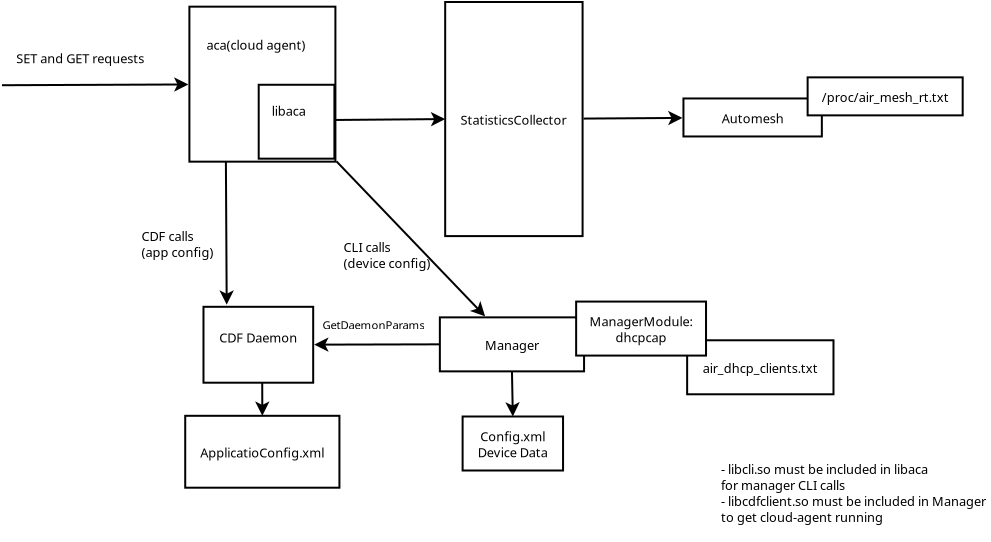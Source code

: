 <?xml version="1.0" encoding="UTF-8"?>
<dia:diagram xmlns:dia="http://www.lysator.liu.se/~alla/dia/">
  <dia:layer name="Background" visible="true" active="true">
    <dia:group>
      <dia:object type="Flowchart - Box" version="0" id="O0">
        <dia:attribute name="obj_pos">
          <dia:point val="12.044,8.901"/>
        </dia:attribute>
        <dia:attribute name="obj_bb">
          <dia:rectangle val="11.994,8.851;18.964,20.657"/>
        </dia:attribute>
        <dia:attribute name="elem_corner">
          <dia:point val="12.044,8.901"/>
        </dia:attribute>
        <dia:attribute name="elem_width">
          <dia:real val="6.87"/>
        </dia:attribute>
        <dia:attribute name="elem_height">
          <dia:real val="11.705"/>
        </dia:attribute>
        <dia:attribute name="show_background">
          <dia:boolean val="true"/>
        </dia:attribute>
        <dia:attribute name="padding">
          <dia:real val="0.5"/>
        </dia:attribute>
        <dia:attribute name="text">
          <dia:composite type="text">
            <dia:attribute name="string">
              <dia:string>#StatisticsCollector#</dia:string>
            </dia:attribute>
            <dia:attribute name="font">
              <dia:font family="sans" style="0" name="Helvetica"/>
            </dia:attribute>
            <dia:attribute name="height">
              <dia:real val="0.8"/>
            </dia:attribute>
            <dia:attribute name="pos">
              <dia:point val="15.479,14.949"/>
            </dia:attribute>
            <dia:attribute name="color">
              <dia:color val="#000000"/>
            </dia:attribute>
            <dia:attribute name="alignment">
              <dia:enum val="1"/>
            </dia:attribute>
          </dia:composite>
        </dia:attribute>
      </dia:object>
      <dia:group>
        <dia:object type="Flowchart - Box" version="0" id="O1">
          <dia:attribute name="obj_pos">
            <dia:point val="-0.745,9.134"/>
          </dia:attribute>
          <dia:attribute name="obj_bb">
            <dia:rectangle val="-0.795,9.084;6.605,16.934"/>
          </dia:attribute>
          <dia:attribute name="elem_corner">
            <dia:point val="-0.745,9.134"/>
          </dia:attribute>
          <dia:attribute name="elem_width">
            <dia:real val="7.3"/>
          </dia:attribute>
          <dia:attribute name="elem_height">
            <dia:real val="7.75"/>
          </dia:attribute>
          <dia:attribute name="show_background">
            <dia:boolean val="true"/>
          </dia:attribute>
          <dia:attribute name="padding">
            <dia:real val="0.5"/>
          </dia:attribute>
          <dia:attribute name="text">
            <dia:composite type="text">
              <dia:attribute name="string">
                <dia:string>##</dia:string>
              </dia:attribute>
              <dia:attribute name="font">
                <dia:font family="sans" style="0" name="Helvetica"/>
              </dia:attribute>
              <dia:attribute name="height">
                <dia:real val="0.8"/>
              </dia:attribute>
              <dia:attribute name="pos">
                <dia:point val="2.905,13.204"/>
              </dia:attribute>
              <dia:attribute name="color">
                <dia:color val="#000000"/>
              </dia:attribute>
              <dia:attribute name="alignment">
                <dia:enum val="1"/>
              </dia:attribute>
            </dia:composite>
          </dia:attribute>
        </dia:object>
        <dia:object type="Flowchart - Box" version="0" id="O2">
          <dia:attribute name="obj_pos">
            <dia:point val="2.72,13.039"/>
          </dia:attribute>
          <dia:attribute name="obj_bb">
            <dia:rectangle val="2.67,12.989;6.555,16.784"/>
          </dia:attribute>
          <dia:attribute name="elem_corner">
            <dia:point val="2.72,13.039"/>
          </dia:attribute>
          <dia:attribute name="elem_width">
            <dia:real val="3.785"/>
          </dia:attribute>
          <dia:attribute name="elem_height">
            <dia:real val="3.695"/>
          </dia:attribute>
          <dia:attribute name="show_background">
            <dia:boolean val="true"/>
          </dia:attribute>
          <dia:attribute name="padding">
            <dia:real val="0.5"/>
          </dia:attribute>
          <dia:attribute name="text">
            <dia:composite type="text">
              <dia:attribute name="string">
                <dia:string>##</dia:string>
              </dia:attribute>
              <dia:attribute name="font">
                <dia:font family="sans" style="0" name="Helvetica"/>
              </dia:attribute>
              <dia:attribute name="height">
                <dia:real val="0.8"/>
              </dia:attribute>
              <dia:attribute name="pos">
                <dia:point val="4.613,15.081"/>
              </dia:attribute>
              <dia:attribute name="color">
                <dia:color val="#000000"/>
              </dia:attribute>
              <dia:attribute name="alignment">
                <dia:enum val="1"/>
              </dia:attribute>
            </dia:composite>
          </dia:attribute>
        </dia:object>
        <dia:object type="Standard - Text" version="1" id="O3">
          <dia:attribute name="obj_pos">
            <dia:point val="0.105,11.284"/>
          </dia:attribute>
          <dia:attribute name="obj_bb">
            <dia:rectangle val="0.105,10.689;5.53,11.434"/>
          </dia:attribute>
          <dia:attribute name="text">
            <dia:composite type="text">
              <dia:attribute name="string">
                <dia:string>#aca(cloud agent)#</dia:string>
              </dia:attribute>
              <dia:attribute name="font">
                <dia:font family="sans" style="0" name="Helvetica"/>
              </dia:attribute>
              <dia:attribute name="height">
                <dia:real val="0.8"/>
              </dia:attribute>
              <dia:attribute name="pos">
                <dia:point val="0.105,11.284"/>
              </dia:attribute>
              <dia:attribute name="color">
                <dia:color val="#000000"/>
              </dia:attribute>
              <dia:attribute name="alignment">
                <dia:enum val="0"/>
              </dia:attribute>
            </dia:composite>
          </dia:attribute>
          <dia:attribute name="valign">
            <dia:enum val="3"/>
          </dia:attribute>
        </dia:object>
        <dia:object type="Standard - Text" version="1" id="O4">
          <dia:attribute name="obj_pos">
            <dia:point val="3.37,14.584"/>
          </dia:attribute>
          <dia:attribute name="obj_bb">
            <dia:rectangle val="3.37,13.989;5.27,14.734"/>
          </dia:attribute>
          <dia:attribute name="text">
            <dia:composite type="text">
              <dia:attribute name="string">
                <dia:string>#libaca#</dia:string>
              </dia:attribute>
              <dia:attribute name="font">
                <dia:font family="sans" style="0" name="Helvetica"/>
              </dia:attribute>
              <dia:attribute name="height">
                <dia:real val="0.8"/>
              </dia:attribute>
              <dia:attribute name="pos">
                <dia:point val="3.37,14.584"/>
              </dia:attribute>
              <dia:attribute name="color">
                <dia:color val="#000000"/>
              </dia:attribute>
              <dia:attribute name="alignment">
                <dia:enum val="0"/>
              </dia:attribute>
            </dia:composite>
          </dia:attribute>
          <dia:attribute name="valign">
            <dia:enum val="3"/>
          </dia:attribute>
        </dia:object>
      </dia:group>
      <dia:group>
        <dia:object type="Flowchart - Box" version="0" id="O5">
          <dia:attribute name="obj_pos">
            <dia:point val="23.957,13.724"/>
          </dia:attribute>
          <dia:attribute name="obj_bb">
            <dia:rectangle val="23.907,13.674;30.927,15.674"/>
          </dia:attribute>
          <dia:attribute name="elem_corner">
            <dia:point val="23.957,13.724"/>
          </dia:attribute>
          <dia:attribute name="elem_width">
            <dia:real val="6.92"/>
          </dia:attribute>
          <dia:attribute name="elem_height">
            <dia:real val="1.9"/>
          </dia:attribute>
          <dia:attribute name="show_background">
            <dia:boolean val="true"/>
          </dia:attribute>
          <dia:attribute name="padding">
            <dia:real val="0.5"/>
          </dia:attribute>
          <dia:attribute name="text">
            <dia:composite type="text">
              <dia:attribute name="string">
                <dia:string>#Automesh#</dia:string>
              </dia:attribute>
              <dia:attribute name="font">
                <dia:font family="sans" style="0" name="Helvetica"/>
              </dia:attribute>
              <dia:attribute name="height">
                <dia:real val="0.8"/>
              </dia:attribute>
              <dia:attribute name="pos">
                <dia:point val="27.417,14.869"/>
              </dia:attribute>
              <dia:attribute name="color">
                <dia:color val="#000000"/>
              </dia:attribute>
              <dia:attribute name="alignment">
                <dia:enum val="1"/>
              </dia:attribute>
            </dia:composite>
          </dia:attribute>
        </dia:object>
        <dia:object type="Flowchart - Box" version="0" id="O6">
          <dia:attribute name="obj_pos">
            <dia:point val="30.166,12.669"/>
          </dia:attribute>
          <dia:attribute name="obj_bb">
            <dia:rectangle val="30.116,12.619;37.969,14.619"/>
          </dia:attribute>
          <dia:attribute name="elem_corner">
            <dia:point val="30.166,12.669"/>
          </dia:attribute>
          <dia:attribute name="elem_width">
            <dia:real val="7.753"/>
          </dia:attribute>
          <dia:attribute name="elem_height">
            <dia:real val="1.9"/>
          </dia:attribute>
          <dia:attribute name="show_background">
            <dia:boolean val="true"/>
          </dia:attribute>
          <dia:attribute name="padding">
            <dia:real val="0.5"/>
          </dia:attribute>
          <dia:attribute name="text">
            <dia:composite type="text">
              <dia:attribute name="string">
                <dia:string>#/proc/air_mesh_rt.txt#</dia:string>
              </dia:attribute>
              <dia:attribute name="font">
                <dia:font family="sans" style="0" name="Helvetica"/>
              </dia:attribute>
              <dia:attribute name="height">
                <dia:real val="0.8"/>
              </dia:attribute>
              <dia:attribute name="pos">
                <dia:point val="34.042,13.814"/>
              </dia:attribute>
              <dia:attribute name="color">
                <dia:color val="#000000"/>
              </dia:attribute>
              <dia:attribute name="alignment">
                <dia:enum val="1"/>
              </dia:attribute>
            </dia:composite>
          </dia:attribute>
        </dia:object>
      </dia:group>
      <dia:object type="Flowchart - Box" version="0" id="O7">
        <dia:attribute name="obj_pos">
          <dia:point val="11.778,24.669"/>
        </dia:attribute>
        <dia:attribute name="obj_bb">
          <dia:rectangle val="11.728,24.619;19.038,27.419"/>
        </dia:attribute>
        <dia:attribute name="elem_corner">
          <dia:point val="11.778,24.669"/>
        </dia:attribute>
        <dia:attribute name="elem_width">
          <dia:real val="7.21"/>
        </dia:attribute>
        <dia:attribute name="elem_height">
          <dia:real val="2.7"/>
        </dia:attribute>
        <dia:attribute name="show_background">
          <dia:boolean val="true"/>
        </dia:attribute>
        <dia:attribute name="padding">
          <dia:real val="0.5"/>
        </dia:attribute>
        <dia:attribute name="text">
          <dia:composite type="text">
            <dia:attribute name="string">
              <dia:string>#Manager#</dia:string>
            </dia:attribute>
            <dia:attribute name="font">
              <dia:font family="sans" style="0" name="Helvetica"/>
            </dia:attribute>
            <dia:attribute name="height">
              <dia:real val="0.8"/>
            </dia:attribute>
            <dia:attribute name="pos">
              <dia:point val="15.383,26.213"/>
            </dia:attribute>
            <dia:attribute name="color">
              <dia:color val="#000000"/>
            </dia:attribute>
            <dia:attribute name="alignment">
              <dia:enum val="1"/>
            </dia:attribute>
          </dia:composite>
        </dia:attribute>
      </dia:object>
      <dia:object type="Flowchart - Box" version="0" id="O8">
        <dia:attribute name="obj_pos">
          <dia:point val="24.142,25.815"/>
        </dia:attribute>
        <dia:attribute name="obj_bb">
          <dia:rectangle val="24.092,25.765;31.509,28.565"/>
        </dia:attribute>
        <dia:attribute name="elem_corner">
          <dia:point val="24.142,25.815"/>
        </dia:attribute>
        <dia:attribute name="elem_width">
          <dia:real val="7.317"/>
        </dia:attribute>
        <dia:attribute name="elem_height">
          <dia:real val="2.7"/>
        </dia:attribute>
        <dia:attribute name="show_background">
          <dia:boolean val="true"/>
        </dia:attribute>
        <dia:attribute name="padding">
          <dia:real val="0.5"/>
        </dia:attribute>
        <dia:attribute name="text">
          <dia:composite type="text">
            <dia:attribute name="string">
              <dia:string>#air_dhcp_clients.txt#</dia:string>
            </dia:attribute>
            <dia:attribute name="font">
              <dia:font family="sans" style="0" name="Helvetica"/>
            </dia:attribute>
            <dia:attribute name="height">
              <dia:real val="0.8"/>
            </dia:attribute>
            <dia:attribute name="pos">
              <dia:point val="27.8,27.36"/>
            </dia:attribute>
            <dia:attribute name="color">
              <dia:color val="#000000"/>
            </dia:attribute>
            <dia:attribute name="alignment">
              <dia:enum val="1"/>
            </dia:attribute>
          </dia:composite>
        </dia:attribute>
      </dia:object>
      <dia:object type="Flowchart - Box" version="0" id="O9">
        <dia:attribute name="obj_pos">
          <dia:point val="12.915,29.626"/>
        </dia:attribute>
        <dia:attribute name="obj_bb">
          <dia:rectangle val="12.865,29.576;17.987,32.376"/>
        </dia:attribute>
        <dia:attribute name="elem_corner">
          <dia:point val="12.915,29.626"/>
        </dia:attribute>
        <dia:attribute name="elem_width">
          <dia:real val="5.022"/>
        </dia:attribute>
        <dia:attribute name="elem_height">
          <dia:real val="2.7"/>
        </dia:attribute>
        <dia:attribute name="show_background">
          <dia:boolean val="true"/>
        </dia:attribute>
        <dia:attribute name="padding">
          <dia:real val="0.5"/>
        </dia:attribute>
        <dia:attribute name="text">
          <dia:composite type="text">
            <dia:attribute name="string">
              <dia:string>#Config.xml
Device Data#</dia:string>
            </dia:attribute>
            <dia:attribute name="font">
              <dia:font family="sans" style="0" name="Helvetica"/>
            </dia:attribute>
            <dia:attribute name="height">
              <dia:real val="0.8"/>
            </dia:attribute>
            <dia:attribute name="pos">
              <dia:point val="15.426,30.771"/>
            </dia:attribute>
            <dia:attribute name="color">
              <dia:color val="#000000"/>
            </dia:attribute>
            <dia:attribute name="alignment">
              <dia:enum val="1"/>
            </dia:attribute>
          </dia:composite>
        </dia:attribute>
      </dia:object>
      <dia:object type="Flowchart - Box" version="0" id="O10">
        <dia:attribute name="obj_pos">
          <dia:point val="18.592,23.88"/>
        </dia:attribute>
        <dia:attribute name="obj_bb">
          <dia:rectangle val="18.542,23.83;25.136,26.63"/>
        </dia:attribute>
        <dia:attribute name="elem_corner">
          <dia:point val="18.592,23.88"/>
        </dia:attribute>
        <dia:attribute name="elem_width">
          <dia:real val="6.494"/>
        </dia:attribute>
        <dia:attribute name="elem_height">
          <dia:real val="2.7"/>
        </dia:attribute>
        <dia:attribute name="show_background">
          <dia:boolean val="true"/>
        </dia:attribute>
        <dia:attribute name="padding">
          <dia:real val="0.5"/>
        </dia:attribute>
        <dia:attribute name="text">
          <dia:composite type="text">
            <dia:attribute name="string">
              <dia:string>#ManagerModule:
dhcpcap#</dia:string>
            </dia:attribute>
            <dia:attribute name="font">
              <dia:font family="sans" style="0" name="Helvetica"/>
            </dia:attribute>
            <dia:attribute name="height">
              <dia:real val="0.8"/>
            </dia:attribute>
            <dia:attribute name="pos">
              <dia:point val="21.839,25.025"/>
            </dia:attribute>
            <dia:attribute name="color">
              <dia:color val="#000000"/>
            </dia:attribute>
            <dia:attribute name="alignment">
              <dia:enum val="1"/>
            </dia:attribute>
          </dia:composite>
        </dia:attribute>
      </dia:object>
      <dia:object type="Standard - Line" version="0" id="O11">
        <dia:attribute name="obj_pos">
          <dia:point val="15.383,27.369"/>
        </dia:attribute>
        <dia:attribute name="obj_bb">
          <dia:rectangle val="15.053,27.317;15.776,29.738"/>
        </dia:attribute>
        <dia:attribute name="conn_endpoints">
          <dia:point val="15.383,27.369"/>
          <dia:point val="15.426,29.626"/>
        </dia:attribute>
        <dia:attribute name="numcp">
          <dia:int val="1"/>
        </dia:attribute>
        <dia:attribute name="end_arrow">
          <dia:enum val="22"/>
        </dia:attribute>
        <dia:attribute name="end_arrow_length">
          <dia:real val="0.5"/>
        </dia:attribute>
        <dia:attribute name="end_arrow_width">
          <dia:real val="0.5"/>
        </dia:attribute>
        <dia:connections>
          <dia:connection handle="0" to="O7" connection="13"/>
          <dia:connection handle="1" to="O9" connection="2"/>
        </dia:connections>
      </dia:object>
      <dia:group>
        <dia:object type="Flowchart - Box" version="0" id="O12">
          <dia:attribute name="obj_pos">
            <dia:point val="-0.041,24.141"/>
          </dia:attribute>
          <dia:attribute name="obj_bb">
            <dia:rectangle val="-0.091,24.091;5.494,27.986"/>
          </dia:attribute>
          <dia:attribute name="elem_corner">
            <dia:point val="-0.041,24.141"/>
          </dia:attribute>
          <dia:attribute name="elem_width">
            <dia:real val="5.485"/>
          </dia:attribute>
          <dia:attribute name="elem_height">
            <dia:real val="3.795"/>
          </dia:attribute>
          <dia:attribute name="show_background">
            <dia:boolean val="true"/>
          </dia:attribute>
          <dia:attribute name="padding">
            <dia:real val="0.5"/>
          </dia:attribute>
          <dia:attribute name="text">
            <dia:composite type="text">
              <dia:attribute name="string">
                <dia:string>#CDF Daemon
#</dia:string>
              </dia:attribute>
              <dia:attribute name="font">
                <dia:font family="sans" style="0" name="Helvetica"/>
              </dia:attribute>
              <dia:attribute name="height">
                <dia:real val="0.8"/>
              </dia:attribute>
              <dia:attribute name="pos">
                <dia:point val="2.701,25.834"/>
              </dia:attribute>
              <dia:attribute name="color">
                <dia:color val="#000000"/>
              </dia:attribute>
              <dia:attribute name="alignment">
                <dia:enum val="1"/>
              </dia:attribute>
            </dia:composite>
          </dia:attribute>
        </dia:object>
        <dia:object type="Flowchart - Box" version="0" id="O13">
          <dia:attribute name="obj_pos">
            <dia:point val="-0.954,29.591"/>
          </dia:attribute>
          <dia:attribute name="obj_bb">
            <dia:rectangle val="-1.004,29.541;6.806,33.236"/>
          </dia:attribute>
          <dia:attribute name="elem_corner">
            <dia:point val="-0.954,29.591"/>
          </dia:attribute>
          <dia:attribute name="elem_width">
            <dia:real val="7.71"/>
          </dia:attribute>
          <dia:attribute name="elem_height">
            <dia:real val="3.595"/>
          </dia:attribute>
          <dia:attribute name="show_background">
            <dia:boolean val="true"/>
          </dia:attribute>
          <dia:attribute name="padding">
            <dia:real val="0.5"/>
          </dia:attribute>
          <dia:attribute name="text">
            <dia:composite type="text">
              <dia:attribute name="string">
                <dia:string>#ApplicatioConfig.xml#</dia:string>
              </dia:attribute>
              <dia:attribute name="font">
                <dia:font family="sans" style="0" name="Helvetica"/>
              </dia:attribute>
              <dia:attribute name="height">
                <dia:real val="0.8"/>
              </dia:attribute>
              <dia:attribute name="pos">
                <dia:point val="2.901,31.584"/>
              </dia:attribute>
              <dia:attribute name="color">
                <dia:color val="#000000"/>
              </dia:attribute>
              <dia:attribute name="alignment">
                <dia:enum val="1"/>
              </dia:attribute>
            </dia:composite>
          </dia:attribute>
        </dia:object>
      </dia:group>
      <dia:object type="Standard - Line" version="0" id="O14">
        <dia:attribute name="obj_pos">
          <dia:point val="2.896,27.921"/>
        </dia:attribute>
        <dia:attribute name="obj_bb">
          <dia:rectangle val="2.537,27.871;3.261,29.703"/>
        </dia:attribute>
        <dia:attribute name="conn_endpoints">
          <dia:point val="2.896,27.921"/>
          <dia:point val="2.901,29.591"/>
        </dia:attribute>
        <dia:attribute name="numcp">
          <dia:int val="1"/>
        </dia:attribute>
        <dia:attribute name="end_arrow">
          <dia:enum val="22"/>
        </dia:attribute>
        <dia:attribute name="end_arrow_length">
          <dia:real val="0.5"/>
        </dia:attribute>
        <dia:attribute name="end_arrow_width">
          <dia:real val="0.5"/>
        </dia:attribute>
      </dia:object>
      <dia:object type="Standard - Line" version="0" id="O15">
        <dia:attribute name="obj_pos">
          <dia:point val="1.08,16.884"/>
        </dia:attribute>
        <dia:attribute name="obj_bb">
          <dia:rectangle val="0.755,16.833;1.479,24.146"/>
        </dia:attribute>
        <dia:attribute name="conn_endpoints">
          <dia:point val="1.08,16.884"/>
          <dia:point val="1.12,24.035"/>
        </dia:attribute>
        <dia:attribute name="numcp">
          <dia:int val="1"/>
        </dia:attribute>
        <dia:attribute name="end_arrow">
          <dia:enum val="22"/>
        </dia:attribute>
        <dia:attribute name="end_arrow_length">
          <dia:real val="0.5"/>
        </dia:attribute>
        <dia:attribute name="end_arrow_width">
          <dia:real val="0.5"/>
        </dia:attribute>
      </dia:object>
      <dia:object type="Standard - Line" version="0" id="O16">
        <dia:attribute name="obj_pos">
          <dia:point val="6.507,14.8"/>
        </dia:attribute>
        <dia:attribute name="obj_bb">
          <dia:rectangle val="6.457,14.397;12.156,15.121"/>
        </dia:attribute>
        <dia:attribute name="conn_endpoints">
          <dia:point val="6.507,14.8"/>
          <dia:point val="12.044,14.754"/>
        </dia:attribute>
        <dia:attribute name="numcp">
          <dia:int val="1"/>
        </dia:attribute>
        <dia:attribute name="end_arrow">
          <dia:enum val="22"/>
        </dia:attribute>
        <dia:attribute name="end_arrow_length">
          <dia:real val="0.5"/>
        </dia:attribute>
        <dia:attribute name="end_arrow_width">
          <dia:real val="0.5"/>
        </dia:attribute>
        <dia:connections>
          <dia:connection handle="1" to="O0" connection="7"/>
        </dia:connections>
      </dia:object>
      <dia:object type="Standard - Line" version="0" id="O17">
        <dia:attribute name="obj_pos">
          <dia:point val="18.963,14.73"/>
        </dia:attribute>
        <dia:attribute name="obj_bb">
          <dia:rectangle val="18.912,14.339;24.019,15.063"/>
        </dia:attribute>
        <dia:attribute name="conn_endpoints">
          <dia:point val="18.963,14.73"/>
          <dia:point val="23.907,14.697"/>
        </dia:attribute>
        <dia:attribute name="numcp">
          <dia:int val="1"/>
        </dia:attribute>
        <dia:attribute name="end_arrow">
          <dia:enum val="22"/>
        </dia:attribute>
        <dia:attribute name="end_arrow_length">
          <dia:real val="0.5"/>
        </dia:attribute>
        <dia:attribute name="end_arrow_width">
          <dia:real val="0.5"/>
        </dia:attribute>
        <dia:connections>
          <dia:connection handle="0" to="O0" connection="16"/>
        </dia:connections>
      </dia:object>
      <dia:object type="Standard - Line" version="0" id="O18">
        <dia:attribute name="obj_pos">
          <dia:point val="6.606,16.867"/>
        </dia:attribute>
        <dia:attribute name="obj_bb">
          <dia:rectangle val="6.535,16.796;14.118,24.699"/>
        </dia:attribute>
        <dia:attribute name="conn_endpoints">
          <dia:point val="6.606,16.867"/>
          <dia:point val="14.041,24.619"/>
        </dia:attribute>
        <dia:attribute name="numcp">
          <dia:int val="1"/>
        </dia:attribute>
        <dia:attribute name="end_arrow">
          <dia:enum val="22"/>
        </dia:attribute>
        <dia:attribute name="end_arrow_length">
          <dia:real val="0.5"/>
        </dia:attribute>
        <dia:attribute name="end_arrow_width">
          <dia:real val="0.5"/>
        </dia:attribute>
        <dia:connections>
          <dia:connection handle="1" to="O7" connection="16"/>
        </dia:connections>
      </dia:object>
      <dia:object type="Standard - Text" version="1" id="O19">
        <dia:attribute name="obj_pos">
          <dia:point val="6.955,21.398"/>
        </dia:attribute>
        <dia:attribute name="obj_bb">
          <dia:rectangle val="6.955,20.803;11.725,23.148"/>
        </dia:attribute>
        <dia:attribute name="text">
          <dia:composite type="text">
            <dia:attribute name="string">
              <dia:string>#CLI calls
(device config)
#</dia:string>
            </dia:attribute>
            <dia:attribute name="font">
              <dia:font family="sans" style="0" name="Helvetica"/>
            </dia:attribute>
            <dia:attribute name="height">
              <dia:real val="0.8"/>
            </dia:attribute>
            <dia:attribute name="pos">
              <dia:point val="6.955,21.398"/>
            </dia:attribute>
            <dia:attribute name="color">
              <dia:color val="#000000"/>
            </dia:attribute>
            <dia:attribute name="alignment">
              <dia:enum val="0"/>
            </dia:attribute>
          </dia:composite>
        </dia:attribute>
        <dia:attribute name="valign">
          <dia:enum val="3"/>
        </dia:attribute>
      </dia:object>
      <dia:object type="Standard - Text" version="1" id="O20">
        <dia:attribute name="obj_pos">
          <dia:point val="-3.135,20.851"/>
        </dia:attribute>
        <dia:attribute name="obj_bb">
          <dia:rectangle val="-3.135,20.256;0.735,21.801"/>
        </dia:attribute>
        <dia:attribute name="text">
          <dia:composite type="text">
            <dia:attribute name="string">
              <dia:string>#CDF calls
(app config)#</dia:string>
            </dia:attribute>
            <dia:attribute name="font">
              <dia:font family="sans" style="0" name="Helvetica"/>
            </dia:attribute>
            <dia:attribute name="height">
              <dia:real val="0.8"/>
            </dia:attribute>
            <dia:attribute name="pos">
              <dia:point val="-3.135,20.851"/>
            </dia:attribute>
            <dia:attribute name="color">
              <dia:color val="#000000"/>
            </dia:attribute>
            <dia:attribute name="alignment">
              <dia:enum val="0"/>
            </dia:attribute>
          </dia:composite>
        </dia:attribute>
        <dia:attribute name="valign">
          <dia:enum val="3"/>
        </dia:attribute>
      </dia:object>
      <dia:object type="Standard - Line" version="0" id="O21">
        <dia:attribute name="obj_pos">
          <dia:point val="11.778,26.018"/>
        </dia:attribute>
        <dia:attribute name="obj_bb">
          <dia:rectangle val="5.382,25.669;11.829,26.393"/>
        </dia:attribute>
        <dia:attribute name="conn_endpoints">
          <dia:point val="11.778,26.018"/>
          <dia:point val="5.494,26.033"/>
        </dia:attribute>
        <dia:attribute name="numcp">
          <dia:int val="1"/>
        </dia:attribute>
        <dia:attribute name="end_arrow">
          <dia:enum val="22"/>
        </dia:attribute>
        <dia:attribute name="end_arrow_length">
          <dia:real val="0.5"/>
        </dia:attribute>
        <dia:attribute name="end_arrow_width">
          <dia:real val="0.5"/>
        </dia:attribute>
        <dia:connections>
          <dia:connection handle="0" to="O7" connection="7"/>
        </dia:connections>
      </dia:object>
      <dia:object type="Standard - Text" version="1" id="O22">
        <dia:attribute name="obj_pos">
          <dia:point val="5.904,25.266"/>
        </dia:attribute>
        <dia:attribute name="obj_bb">
          <dia:rectangle val="5.904,24.741;11.374,25.398"/>
        </dia:attribute>
        <dia:attribute name="text">
          <dia:composite type="text">
            <dia:attribute name="string">
              <dia:string>#GetDaemonParams#</dia:string>
            </dia:attribute>
            <dia:attribute name="font">
              <dia:font family="sans" style="0" name="Helvetica"/>
            </dia:attribute>
            <dia:attribute name="height">
              <dia:real val="0.706"/>
            </dia:attribute>
            <dia:attribute name="pos">
              <dia:point val="5.904,25.266"/>
            </dia:attribute>
            <dia:attribute name="color">
              <dia:color val="#000000"/>
            </dia:attribute>
            <dia:attribute name="alignment">
              <dia:enum val="0"/>
            </dia:attribute>
          </dia:composite>
        </dia:attribute>
        <dia:attribute name="valign">
          <dia:enum val="3"/>
        </dia:attribute>
      </dia:object>
      <dia:object type="Standard - Text" version="1" id="O23">
        <dia:attribute name="obj_pos">
          <dia:point val="25.833,32.497"/>
        </dia:attribute>
        <dia:attribute name="obj_bb">
          <dia:rectangle val="25.833,31.902;40.241,35.847"/>
        </dia:attribute>
        <dia:attribute name="text">
          <dia:composite type="text">
            <dia:attribute name="string">
              <dia:string>#- libcli.so must be included in libaca 
for manager CLI calls
- libcdfclient.so must be included in Manager
to get cloud-agent running
#</dia:string>
            </dia:attribute>
            <dia:attribute name="font">
              <dia:font family="sans" style="0" name="Helvetica"/>
            </dia:attribute>
            <dia:attribute name="height">
              <dia:real val="0.8"/>
            </dia:attribute>
            <dia:attribute name="pos">
              <dia:point val="25.833,32.497"/>
            </dia:attribute>
            <dia:attribute name="color">
              <dia:color val="#000000"/>
            </dia:attribute>
            <dia:attribute name="alignment">
              <dia:enum val="0"/>
            </dia:attribute>
          </dia:composite>
        </dia:attribute>
        <dia:attribute name="valign">
          <dia:enum val="3"/>
        </dia:attribute>
      </dia:object>
      <dia:object type="Standard - Line" version="0" id="O24">
        <dia:attribute name="obj_pos">
          <dia:point val="-10.115,13.062"/>
        </dia:attribute>
        <dia:attribute name="obj_bb">
          <dia:rectangle val="-10.165,12.665;-0.683,13.388"/>
        </dia:attribute>
        <dia:attribute name="conn_endpoints">
          <dia:point val="-10.115,13.062"/>
          <dia:point val="-0.795,13.024"/>
        </dia:attribute>
        <dia:attribute name="numcp">
          <dia:int val="1"/>
        </dia:attribute>
        <dia:attribute name="end_arrow">
          <dia:enum val="22"/>
        </dia:attribute>
        <dia:attribute name="end_arrow_length">
          <dia:real val="0.5"/>
        </dia:attribute>
        <dia:attribute name="end_arrow_width">
          <dia:real val="0.5"/>
        </dia:attribute>
      </dia:object>
      <dia:object type="Standard - Text" version="1" id="O25">
        <dia:attribute name="obj_pos">
          <dia:point val="-9.4,11.969"/>
        </dia:attribute>
        <dia:attribute name="obj_bb">
          <dia:rectangle val="-9.4,11.374;-2.33,12.119"/>
        </dia:attribute>
        <dia:attribute name="text">
          <dia:composite type="text">
            <dia:attribute name="string">
              <dia:string>#SET and GET requests#</dia:string>
            </dia:attribute>
            <dia:attribute name="font">
              <dia:font family="sans" style="0" name="Helvetica"/>
            </dia:attribute>
            <dia:attribute name="height">
              <dia:real val="0.8"/>
            </dia:attribute>
            <dia:attribute name="pos">
              <dia:point val="-9.4,11.969"/>
            </dia:attribute>
            <dia:attribute name="color">
              <dia:color val="#000000"/>
            </dia:attribute>
            <dia:attribute name="alignment">
              <dia:enum val="0"/>
            </dia:attribute>
          </dia:composite>
        </dia:attribute>
        <dia:attribute name="valign">
          <dia:enum val="3"/>
        </dia:attribute>
      </dia:object>
    </dia:group>
  </dia:layer>
</dia:diagram>
